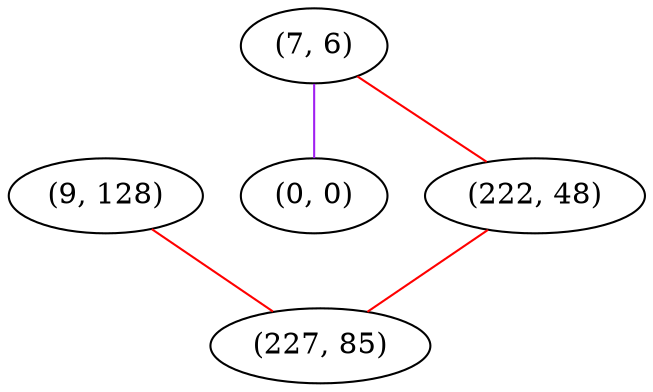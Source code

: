 graph "" {
"(9, 128)";
"(7, 6)";
"(0, 0)";
"(222, 48)";
"(227, 85)";
"(9, 128)" -- "(227, 85)"  [color=red, key=0, weight=1];
"(7, 6)" -- "(0, 0)"  [color=purple, key=0, weight=4];
"(7, 6)" -- "(222, 48)"  [color=red, key=0, weight=1];
"(222, 48)" -- "(227, 85)"  [color=red, key=0, weight=1];
}
